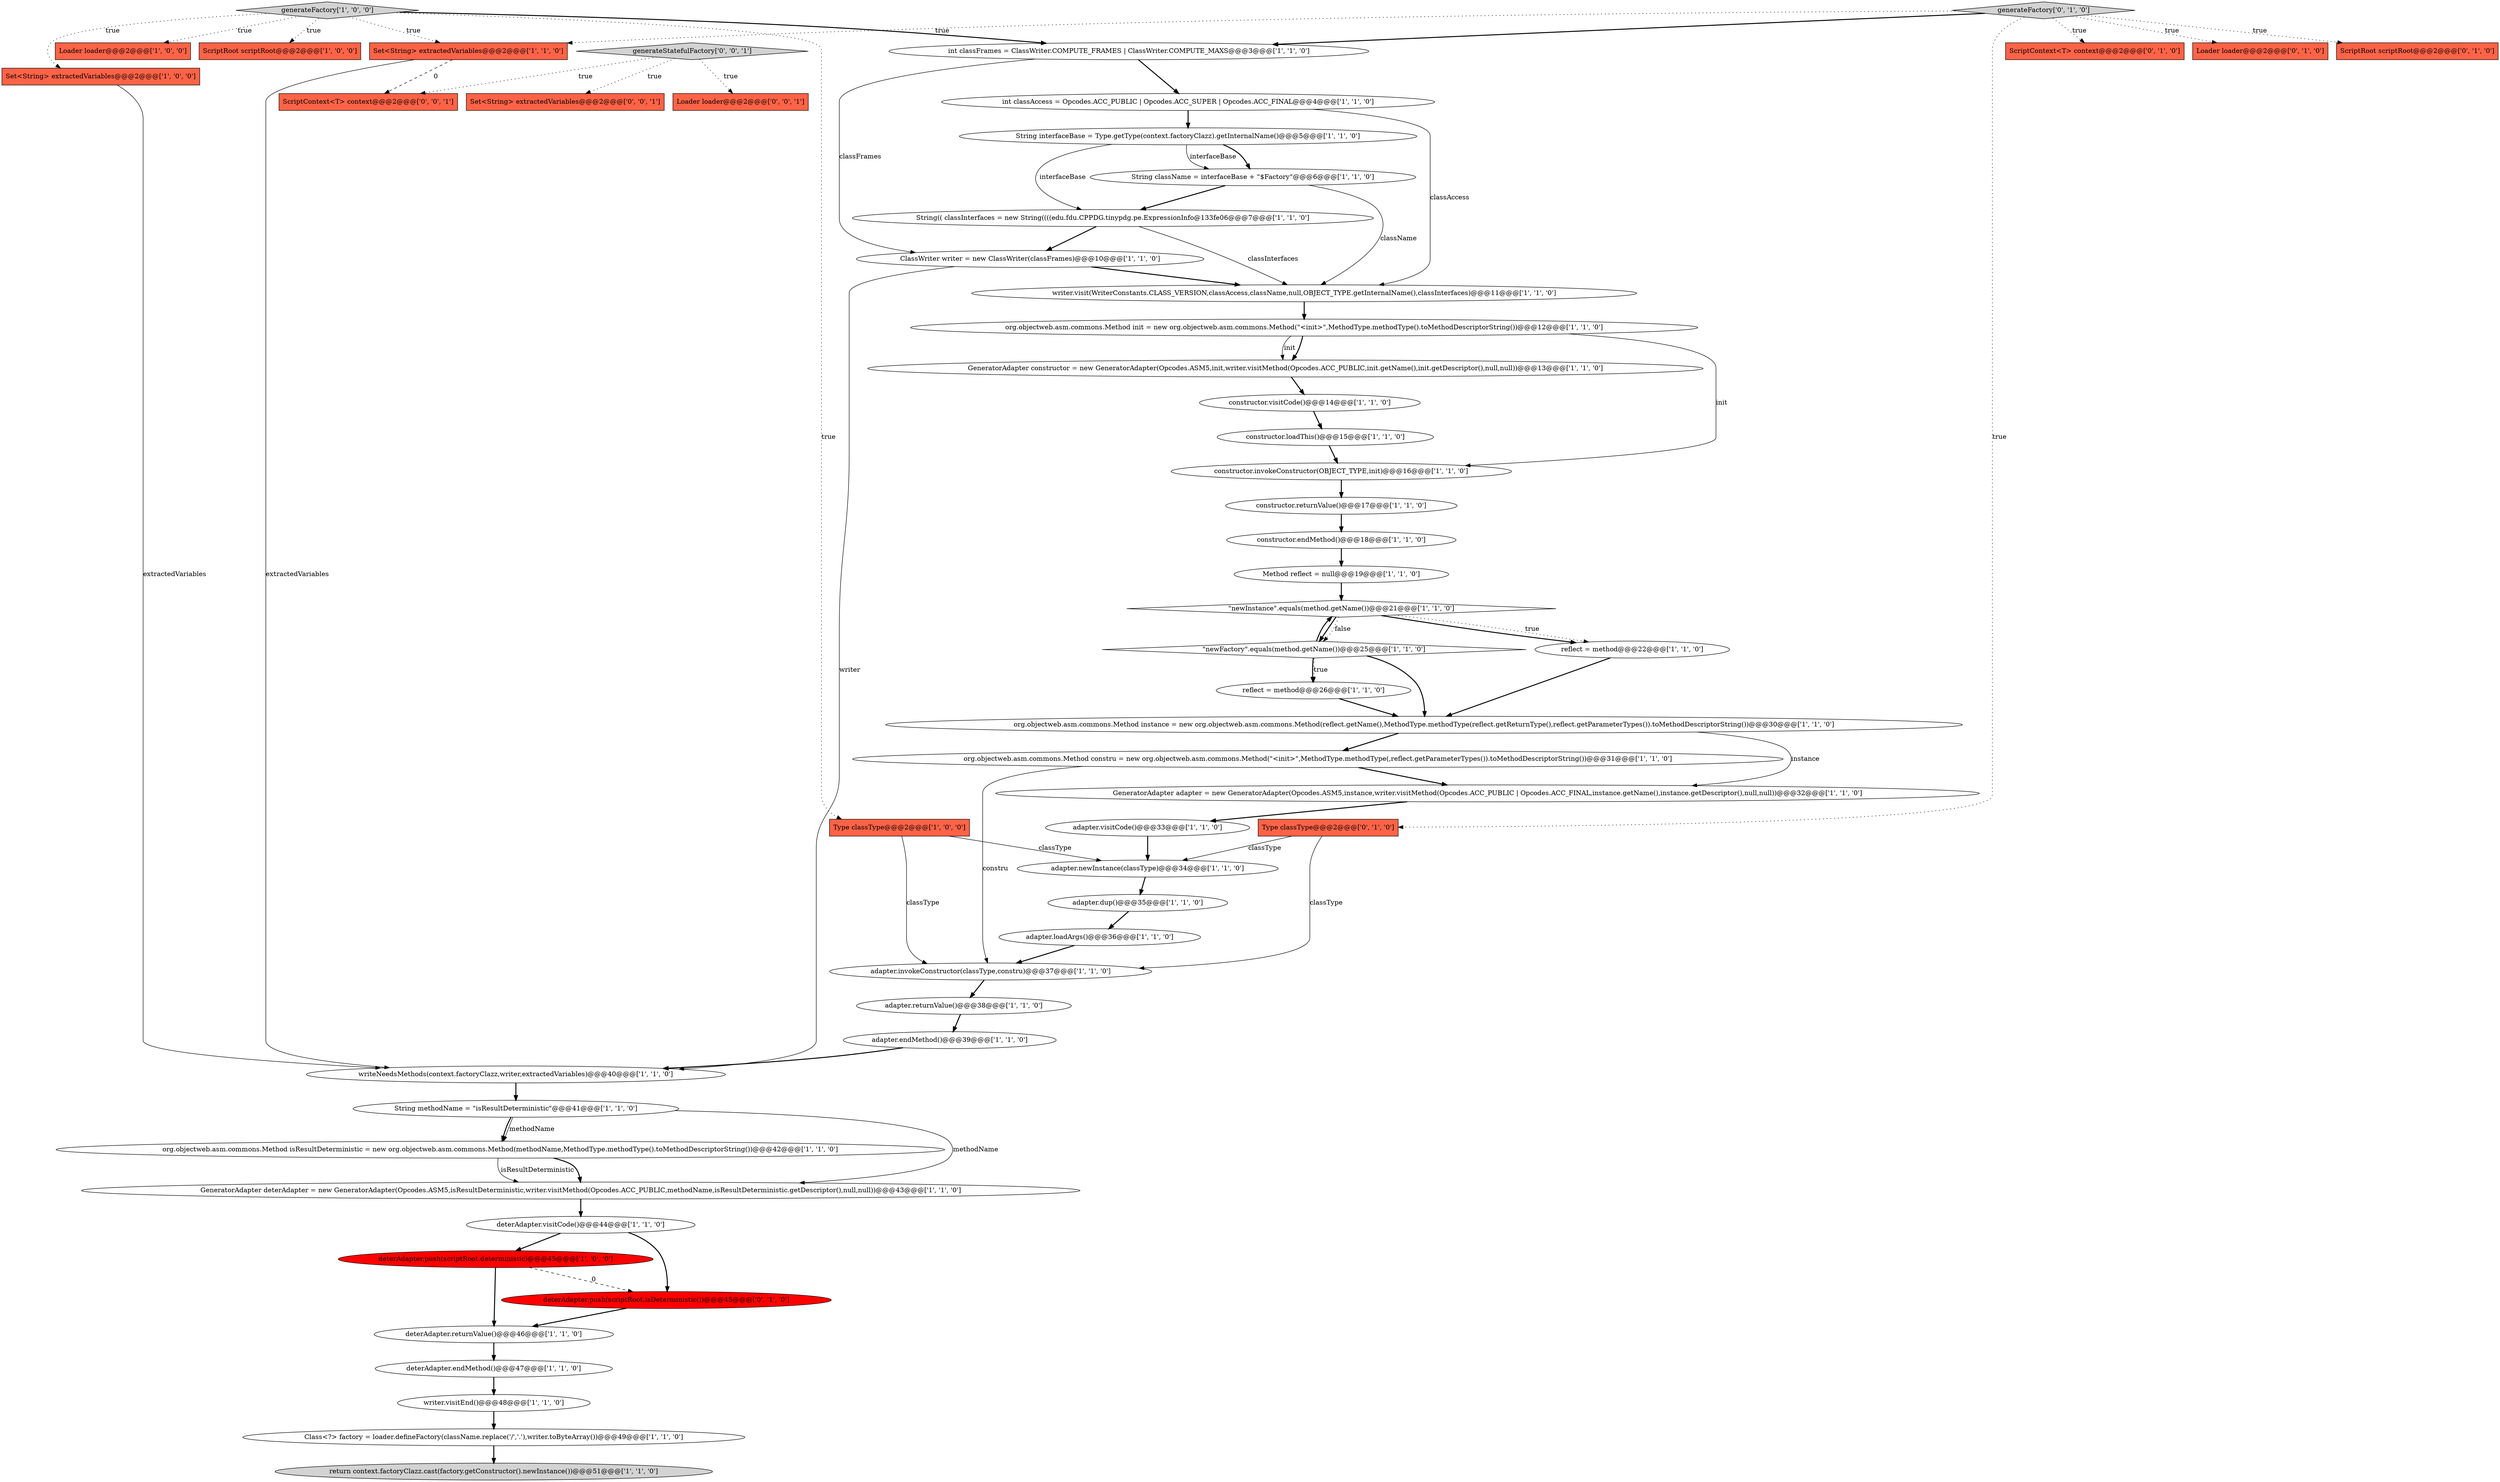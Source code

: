 digraph {
17 [style = filled, label = "org.objectweb.asm.commons.Method isResultDeterministic = new org.objectweb.asm.commons.Method(methodName,MethodType.methodType().toMethodDescriptorString())@@@42@@@['1', '1', '0']", fillcolor = white, shape = ellipse image = "AAA0AAABBB1BBB"];
25 [style = filled, label = "GeneratorAdapter constructor = new GeneratorAdapter(Opcodes.ASM5,init,writer.visitMethod(Opcodes.ACC_PUBLIC,init.getName(),init.getDescriptor(),null,null))@@@13@@@['1', '1', '0']", fillcolor = white, shape = ellipse image = "AAA0AAABBB1BBB"];
45 [style = filled, label = "deterAdapter.push(scriptRoot.deterministic)@@@45@@@['1', '0', '0']", fillcolor = red, shape = ellipse image = "AAA1AAABBB1BBB"];
40 [style = filled, label = "\"newFactory\".equals(method.getName())@@@25@@@['1', '1', '0']", fillcolor = white, shape = diamond image = "AAA0AAABBB1BBB"];
46 [style = filled, label = "ScriptContext<T> context@@@2@@@['0', '1', '0']", fillcolor = tomato, shape = box image = "AAA0AAABBB2BBB"];
7 [style = filled, label = "return context.factoryClazz.cast(factory.getConstructor().newInstance())@@@51@@@['1', '1', '0']", fillcolor = lightgray, shape = ellipse image = "AAA0AAABBB1BBB"];
48 [style = filled, label = "Loader loader@@@2@@@['0', '1', '0']", fillcolor = tomato, shape = box image = "AAA0AAABBB2BBB"];
35 [style = filled, label = "constructor.returnValue()@@@17@@@['1', '1', '0']", fillcolor = white, shape = ellipse image = "AAA0AAABBB1BBB"];
37 [style = filled, label = "adapter.invokeConstructor(classType,constru)@@@37@@@['1', '1', '0']", fillcolor = white, shape = ellipse image = "AAA0AAABBB1BBB"];
13 [style = filled, label = "String className = interfaceBase + \"$Factory\"@@@6@@@['1', '1', '0']", fillcolor = white, shape = ellipse image = "AAA0AAABBB1BBB"];
4 [style = filled, label = "String(( classInterfaces = new String((((edu.fdu.CPPDG.tinypdg.pe.ExpressionInfo@133fe06@@@7@@@['1', '1', '0']", fillcolor = white, shape = ellipse image = "AAA0AAABBB1BBB"];
52 [style = filled, label = "generateStatefulFactory['0', '0', '1']", fillcolor = lightgray, shape = diamond image = "AAA0AAABBB3BBB"];
1 [style = filled, label = "Method reflect = null@@@19@@@['1', '1', '0']", fillcolor = white, shape = ellipse image = "AAA0AAABBB1BBB"];
39 [style = filled, label = "org.objectweb.asm.commons.Method init = new org.objectweb.asm.commons.Method(\"<init>\",MethodType.methodType().toMethodDescriptorString())@@@12@@@['1', '1', '0']", fillcolor = white, shape = ellipse image = "AAA0AAABBB1BBB"];
22 [style = filled, label = "GeneratorAdapter deterAdapter = new GeneratorAdapter(Opcodes.ASM5,isResultDeterministic,writer.visitMethod(Opcodes.ACC_PUBLIC,methodName,isResultDeterministic.getDescriptor(),null,null))@@@43@@@['1', '1', '0']", fillcolor = white, shape = ellipse image = "AAA0AAABBB1BBB"];
10 [style = filled, label = "Class<?> factory = loader.defineFactory(className.replace('/','.'),writer.toByteArray())@@@49@@@['1', '1', '0']", fillcolor = white, shape = ellipse image = "AAA0AAABBB1BBB"];
31 [style = filled, label = "Set<String> extractedVariables@@@2@@@['1', '1', '0']", fillcolor = tomato, shape = box image = "AAA0AAABBB1BBB"];
29 [style = filled, label = "Loader loader@@@2@@@['1', '0', '0']", fillcolor = tomato, shape = box image = "AAA0AAABBB1BBB"];
55 [style = filled, label = "ScriptContext<T> context@@@2@@@['0', '0', '1']", fillcolor = tomato, shape = box image = "AAA0AAABBB3BBB"];
27 [style = filled, label = "adapter.newInstance(classType)@@@34@@@['1', '1', '0']", fillcolor = white, shape = ellipse image = "AAA0AAABBB1BBB"];
54 [style = filled, label = "Set<String> extractedVariables@@@2@@@['0', '0', '1']", fillcolor = tomato, shape = box image = "AAA0AAABBB3BBB"];
36 [style = filled, label = "reflect = method@@@22@@@['1', '1', '0']", fillcolor = white, shape = ellipse image = "AAA0AAABBB1BBB"];
21 [style = filled, label = "adapter.returnValue()@@@38@@@['1', '1', '0']", fillcolor = white, shape = ellipse image = "AAA0AAABBB1BBB"];
12 [style = filled, label = "generateFactory['1', '0', '0']", fillcolor = lightgray, shape = diamond image = "AAA0AAABBB1BBB"];
14 [style = filled, label = "ScriptRoot scriptRoot@@@2@@@['1', '0', '0']", fillcolor = tomato, shape = box image = "AAA0AAABBB1BBB"];
44 [style = filled, label = "reflect = method@@@26@@@['1', '1', '0']", fillcolor = white, shape = ellipse image = "AAA0AAABBB1BBB"];
3 [style = filled, label = "org.objectweb.asm.commons.Method instance = new org.objectweb.asm.commons.Method(reflect.getName(),MethodType.methodType(reflect.getReturnType(),reflect.getParameterTypes()).toMethodDescriptorString())@@@30@@@['1', '1', '0']", fillcolor = white, shape = ellipse image = "AAA0AAABBB1BBB"];
26 [style = filled, label = "deterAdapter.visitCode()@@@44@@@['1', '1', '0']", fillcolor = white, shape = ellipse image = "AAA0AAABBB1BBB"];
49 [style = filled, label = "Type classType@@@2@@@['0', '1', '0']", fillcolor = tomato, shape = box image = "AAA0AAABBB2BBB"];
24 [style = filled, label = "constructor.loadThis()@@@15@@@['1', '1', '0']", fillcolor = white, shape = ellipse image = "AAA0AAABBB1BBB"];
32 [style = filled, label = "adapter.visitCode()@@@33@@@['1', '1', '0']", fillcolor = white, shape = ellipse image = "AAA0AAABBB1BBB"];
53 [style = filled, label = "Loader loader@@@2@@@['0', '0', '1']", fillcolor = tomato, shape = box image = "AAA0AAABBB3BBB"];
42 [style = filled, label = "adapter.dup()@@@35@@@['1', '1', '0']", fillcolor = white, shape = ellipse image = "AAA0AAABBB1BBB"];
5 [style = filled, label = "int classAccess = Opcodes.ACC_PUBLIC | Opcodes.ACC_SUPER | Opcodes.ACC_FINAL@@@4@@@['1', '1', '0']", fillcolor = white, shape = ellipse image = "AAA0AAABBB1BBB"];
6 [style = filled, label = "GeneratorAdapter adapter = new GeneratorAdapter(Opcodes.ASM5,instance,writer.visitMethod(Opcodes.ACC_PUBLIC | Opcodes.ACC_FINAL,instance.getName(),instance.getDescriptor(),null,null))@@@32@@@['1', '1', '0']", fillcolor = white, shape = ellipse image = "AAA0AAABBB1BBB"];
11 [style = filled, label = "constructor.endMethod()@@@18@@@['1', '1', '0']", fillcolor = white, shape = ellipse image = "AAA0AAABBB1BBB"];
28 [style = filled, label = "adapter.endMethod()@@@39@@@['1', '1', '0']", fillcolor = white, shape = ellipse image = "AAA0AAABBB1BBB"];
2 [style = filled, label = "adapter.loadArgs()@@@36@@@['1', '1', '0']", fillcolor = white, shape = ellipse image = "AAA0AAABBB1BBB"];
20 [style = filled, label = "org.objectweb.asm.commons.Method constru = new org.objectweb.asm.commons.Method(\"<init>\",MethodType.methodType(,reflect.getParameterTypes()).toMethodDescriptorString())@@@31@@@['1', '1', '0']", fillcolor = white, shape = ellipse image = "AAA0AAABBB1BBB"];
34 [style = filled, label = "String interfaceBase = Type.getType(context.factoryClazz).getInternalName()@@@5@@@['1', '1', '0']", fillcolor = white, shape = ellipse image = "AAA0AAABBB1BBB"];
38 [style = filled, label = "deterAdapter.endMethod()@@@47@@@['1', '1', '0']", fillcolor = white, shape = ellipse image = "AAA0AAABBB1BBB"];
41 [style = filled, label = "String methodName = \"isResultDeterministic\"@@@41@@@['1', '1', '0']", fillcolor = white, shape = ellipse image = "AAA0AAABBB1BBB"];
50 [style = filled, label = "deterAdapter.push(scriptRoot.isDeterministic())@@@45@@@['0', '1', '0']", fillcolor = red, shape = ellipse image = "AAA1AAABBB2BBB"];
19 [style = filled, label = "deterAdapter.returnValue()@@@46@@@['1', '1', '0']", fillcolor = white, shape = ellipse image = "AAA0AAABBB1BBB"];
8 [style = filled, label = "constructor.invokeConstructor(OBJECT_TYPE,init)@@@16@@@['1', '1', '0']", fillcolor = white, shape = ellipse image = "AAA0AAABBB1BBB"];
47 [style = filled, label = "generateFactory['0', '1', '0']", fillcolor = lightgray, shape = diamond image = "AAA0AAABBB2BBB"];
51 [style = filled, label = "ScriptRoot scriptRoot@@@2@@@['0', '1', '0']", fillcolor = tomato, shape = box image = "AAA0AAABBB2BBB"];
30 [style = filled, label = "Set<String> extractedVariables@@@2@@@['1', '0', '0']", fillcolor = tomato, shape = box image = "AAA0AAABBB1BBB"];
43 [style = filled, label = "\"newInstance\".equals(method.getName())@@@21@@@['1', '1', '0']", fillcolor = white, shape = diamond image = "AAA0AAABBB1BBB"];
9 [style = filled, label = "writer.visitEnd()@@@48@@@['1', '1', '0']", fillcolor = white, shape = ellipse image = "AAA0AAABBB1BBB"];
23 [style = filled, label = "constructor.visitCode()@@@14@@@['1', '1', '0']", fillcolor = white, shape = ellipse image = "AAA0AAABBB1BBB"];
15 [style = filled, label = "writer.visit(WriterConstants.CLASS_VERSION,classAccess,className,null,OBJECT_TYPE.getInternalName(),classInterfaces)@@@11@@@['1', '1', '0']", fillcolor = white, shape = ellipse image = "AAA0AAABBB1BBB"];
33 [style = filled, label = "int classFrames = ClassWriter.COMPUTE_FRAMES | ClassWriter.COMPUTE_MAXS@@@3@@@['1', '1', '0']", fillcolor = white, shape = ellipse image = "AAA0AAABBB1BBB"];
0 [style = filled, label = "ClassWriter writer = new ClassWriter(classFrames)@@@10@@@['1', '1', '0']", fillcolor = white, shape = ellipse image = "AAA0AAABBB1BBB"];
16 [style = filled, label = "writeNeedsMethods(context.factoryClazz,writer,extractedVariables)@@@40@@@['1', '1', '0']", fillcolor = white, shape = ellipse image = "AAA0AAABBB1BBB"];
18 [style = filled, label = "Type classType@@@2@@@['1', '0', '0']", fillcolor = tomato, shape = box image = "AAA0AAABBB1BBB"];
6->32 [style = bold, label=""];
22->26 [style = bold, label=""];
34->4 [style = solid, label="interfaceBase"];
18->37 [style = solid, label="classType"];
49->27 [style = solid, label="classType"];
12->31 [style = dotted, label="true"];
42->2 [style = bold, label=""];
47->48 [style = dotted, label="true"];
50->19 [style = bold, label=""];
0->16 [style = solid, label="writer"];
41->17 [style = solid, label="methodName"];
12->29 [style = dotted, label="true"];
52->55 [style = dotted, label="true"];
11->1 [style = bold, label=""];
25->23 [style = bold, label=""];
1->43 [style = bold, label=""];
44->3 [style = bold, label=""];
34->13 [style = bold, label=""];
43->36 [style = bold, label=""];
37->21 [style = bold, label=""];
38->9 [style = bold, label=""];
17->22 [style = solid, label="isResultDeterministic"];
32->27 [style = bold, label=""];
12->18 [style = dotted, label="true"];
20->6 [style = bold, label=""];
5->15 [style = solid, label="classAccess"];
33->5 [style = bold, label=""];
9->10 [style = bold, label=""];
17->22 [style = bold, label=""];
47->33 [style = bold, label=""];
18->27 [style = solid, label="classType"];
28->16 [style = bold, label=""];
10->7 [style = bold, label=""];
8->35 [style = bold, label=""];
40->44 [style = dotted, label="true"];
0->15 [style = bold, label=""];
49->37 [style = solid, label="classType"];
12->30 [style = dotted, label="true"];
21->28 [style = bold, label=""];
4->0 [style = bold, label=""];
27->42 [style = bold, label=""];
5->34 [style = bold, label=""];
16->41 [style = bold, label=""];
47->49 [style = dotted, label="true"];
43->40 [style = bold, label=""];
12->14 [style = dotted, label="true"];
13->15 [style = solid, label="className"];
23->24 [style = bold, label=""];
3->20 [style = bold, label=""];
41->17 [style = bold, label=""];
31->55 [style = dashed, label="0"];
20->37 [style = solid, label="constru"];
43->40 [style = dotted, label="false"];
26->50 [style = bold, label=""];
40->3 [style = bold, label=""];
45->19 [style = bold, label=""];
47->46 [style = dotted, label="true"];
35->11 [style = bold, label=""];
15->39 [style = bold, label=""];
45->50 [style = dashed, label="0"];
12->33 [style = bold, label=""];
52->53 [style = dotted, label="true"];
31->16 [style = solid, label="extractedVariables"];
47->51 [style = dotted, label="true"];
34->13 [style = solid, label="interfaceBase"];
41->22 [style = solid, label="methodName"];
30->16 [style = solid, label="extractedVariables"];
26->45 [style = bold, label=""];
33->0 [style = solid, label="classFrames"];
47->31 [style = dotted, label="true"];
39->25 [style = bold, label=""];
40->43 [style = bold, label=""];
24->8 [style = bold, label=""];
2->37 [style = bold, label=""];
52->54 [style = dotted, label="true"];
39->25 [style = solid, label="init"];
19->38 [style = bold, label=""];
43->36 [style = dotted, label="true"];
39->8 [style = solid, label="init"];
3->6 [style = solid, label="instance"];
4->15 [style = solid, label="classInterfaces"];
40->44 [style = bold, label=""];
13->4 [style = bold, label=""];
36->3 [style = bold, label=""];
}
